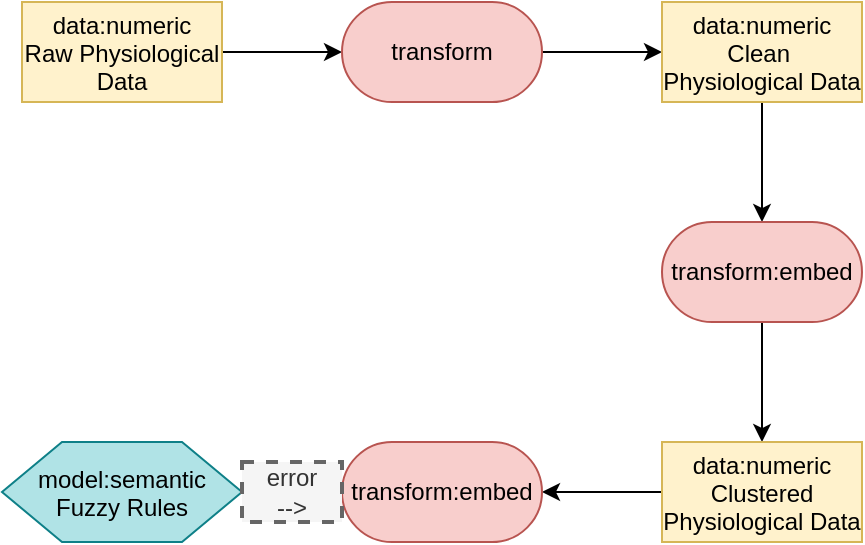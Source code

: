 <mxfile version="26.2.14">
  <diagram name="Page-1" id="tGjCxVL7hpo2FjN-qWHm">
    <mxGraphModel dx="786" dy="471" grid="1" gridSize="10" guides="1" tooltips="1" connect="1" arrows="1" fold="1" page="1" pageScale="1" pageWidth="3300" pageHeight="4681" math="0" shadow="0">
      <root>
        <mxCell id="0" />
        <mxCell id="1" parent="0" />
        <mxCell id="nqzERDMHoJk18Q7nbyuS-3" style="edgeStyle=orthogonalEdgeStyle;rounded=0;orthogonalLoop=1;jettySize=auto;html=1;exitX=1;exitY=0.5;exitDx=0;exitDy=0;entryX=0;entryY=0.5;entryDx=0;entryDy=0;" edge="1" parent="1" source="nqzERDMHoJk18Q7nbyuS-1" target="nqzERDMHoJk18Q7nbyuS-2">
          <mxGeometry relative="1" as="geometry" />
        </mxCell>
        <mxCell id="nqzERDMHoJk18Q7nbyuS-1" value="data:numeric&#xa;Raw Physiological&#xa;Data" style="rectangle;fillColor=#fff2cc;strokeColor=#d6b656;" name="data" vertex="1" parent="1">
          <mxGeometry x="120" y="110" width="100" height="50" as="geometry" />
        </mxCell>
        <mxCell id="nqzERDMHoJk18Q7nbyuS-5" style="edgeStyle=orthogonalEdgeStyle;rounded=0;orthogonalLoop=1;jettySize=auto;html=1;exitX=1;exitY=0.5;exitDx=0;exitDy=0;entryX=0;entryY=0.5;entryDx=0;entryDy=0;" edge="1" parent="1" source="nqzERDMHoJk18Q7nbyuS-2" target="nqzERDMHoJk18Q7nbyuS-4">
          <mxGeometry relative="1" as="geometry" />
        </mxCell>
        <mxCell id="nqzERDMHoJk18Q7nbyuS-2" value="transform" style="rounded=1;whiteSpace=wrap;html=1;arcSize=50;fillColor=#f8cecc;strokeColor=#b85450;" name="transform" vertex="1" parent="1">
          <mxGeometry x="280" y="110" width="100" height="50" as="geometry" />
        </mxCell>
        <mxCell id="nqzERDMHoJk18Q7nbyuS-7" style="edgeStyle=orthogonalEdgeStyle;rounded=0;orthogonalLoop=1;jettySize=auto;html=1;exitX=0.5;exitY=1;exitDx=0;exitDy=0;entryX=0.5;entryY=0;entryDx=0;entryDy=0;" edge="1" parent="1" source="nqzERDMHoJk18Q7nbyuS-4" target="nqzERDMHoJk18Q7nbyuS-6">
          <mxGeometry relative="1" as="geometry" />
        </mxCell>
        <mxCell id="nqzERDMHoJk18Q7nbyuS-4" value="data:numeric&#xa;Clean &#xa;Physiological Data" style="rectangle;fillColor=#fff2cc;strokeColor=#d6b656;" name="data" vertex="1" parent="1">
          <mxGeometry x="440" y="110" width="100" height="50" as="geometry" />
        </mxCell>
        <mxCell id="nqzERDMHoJk18Q7nbyuS-9" style="edgeStyle=orthogonalEdgeStyle;rounded=0;orthogonalLoop=1;jettySize=auto;html=1;entryX=0.5;entryY=0;entryDx=0;entryDy=0;" edge="1" parent="1" source="nqzERDMHoJk18Q7nbyuS-6" target="nqzERDMHoJk18Q7nbyuS-8">
          <mxGeometry relative="1" as="geometry" />
        </mxCell>
        <mxCell id="nqzERDMHoJk18Q7nbyuS-6" value="transform:embed" style="rounded=1;whiteSpace=wrap;html=1;arcSize=50;fillColor=#f8cecc;strokeColor=#b85450;" name="transform" vertex="1" parent="1">
          <mxGeometry x="440" y="220" width="100" height="50" as="geometry" />
        </mxCell>
        <mxCell id="nqzERDMHoJk18Q7nbyuS-11" style="edgeStyle=orthogonalEdgeStyle;rounded=0;orthogonalLoop=1;jettySize=auto;html=1;exitX=0;exitY=0.5;exitDx=0;exitDy=0;entryX=1;entryY=0.5;entryDx=0;entryDy=0;" edge="1" parent="1" source="nqzERDMHoJk18Q7nbyuS-8" target="nqzERDMHoJk18Q7nbyuS-10">
          <mxGeometry relative="1" as="geometry" />
        </mxCell>
        <mxCell id="nqzERDMHoJk18Q7nbyuS-8" value="data:numeric&#xa;Clustered&#xa;Physiological Data" style="rectangle;fillColor=#fff2cc;strokeColor=#d6b656;" name="data" vertex="1" parent="1">
          <mxGeometry x="440" y="330" width="100" height="50" as="geometry" />
        </mxCell>
        <mxCell id="nqzERDMHoJk18Q7nbyuS-10" value="transform:embed" style="rounded=1;whiteSpace=wrap;html=1;arcSize=50;fillColor=#f8cecc;strokeColor=#b85450;" name="transform" vertex="1" parent="1">
          <mxGeometry x="280" y="330" width="100" height="50" as="geometry" />
        </mxCell>
        <mxCell id="nqzERDMHoJk18Q7nbyuS-12" value="model:semantic&#xa;Fuzzy Rules" style="shape=hexagon;perimeter=hexagonPerimeter2;fillColor=#b0e3e6;strokeColor=#0e8088;" name="model" vertex="1" parent="1">
          <mxGeometry x="110" y="330" width="120" height="50" as="geometry" />
        </mxCell>
        <mxCell id="nqzERDMHoJk18Q7nbyuS-14" value="&lt;div&gt;error&lt;/div&gt;&lt;div&gt;--&amp;gt;&lt;/div&gt;" style="text;html=1;align=center;verticalAlign=middle;whiteSpace=wrap;rounded=0;dashed=1;fillColor=#f5f5f5;fontColor=#333333;strokeColor=#666666;strokeWidth=2;" name="text" vertex="1" parent="1">
          <mxGeometry x="230" y="340" width="50" height="30" as="geometry" />
        </mxCell>
      </root>
    </mxGraphModel>
  </diagram>
</mxfile>
